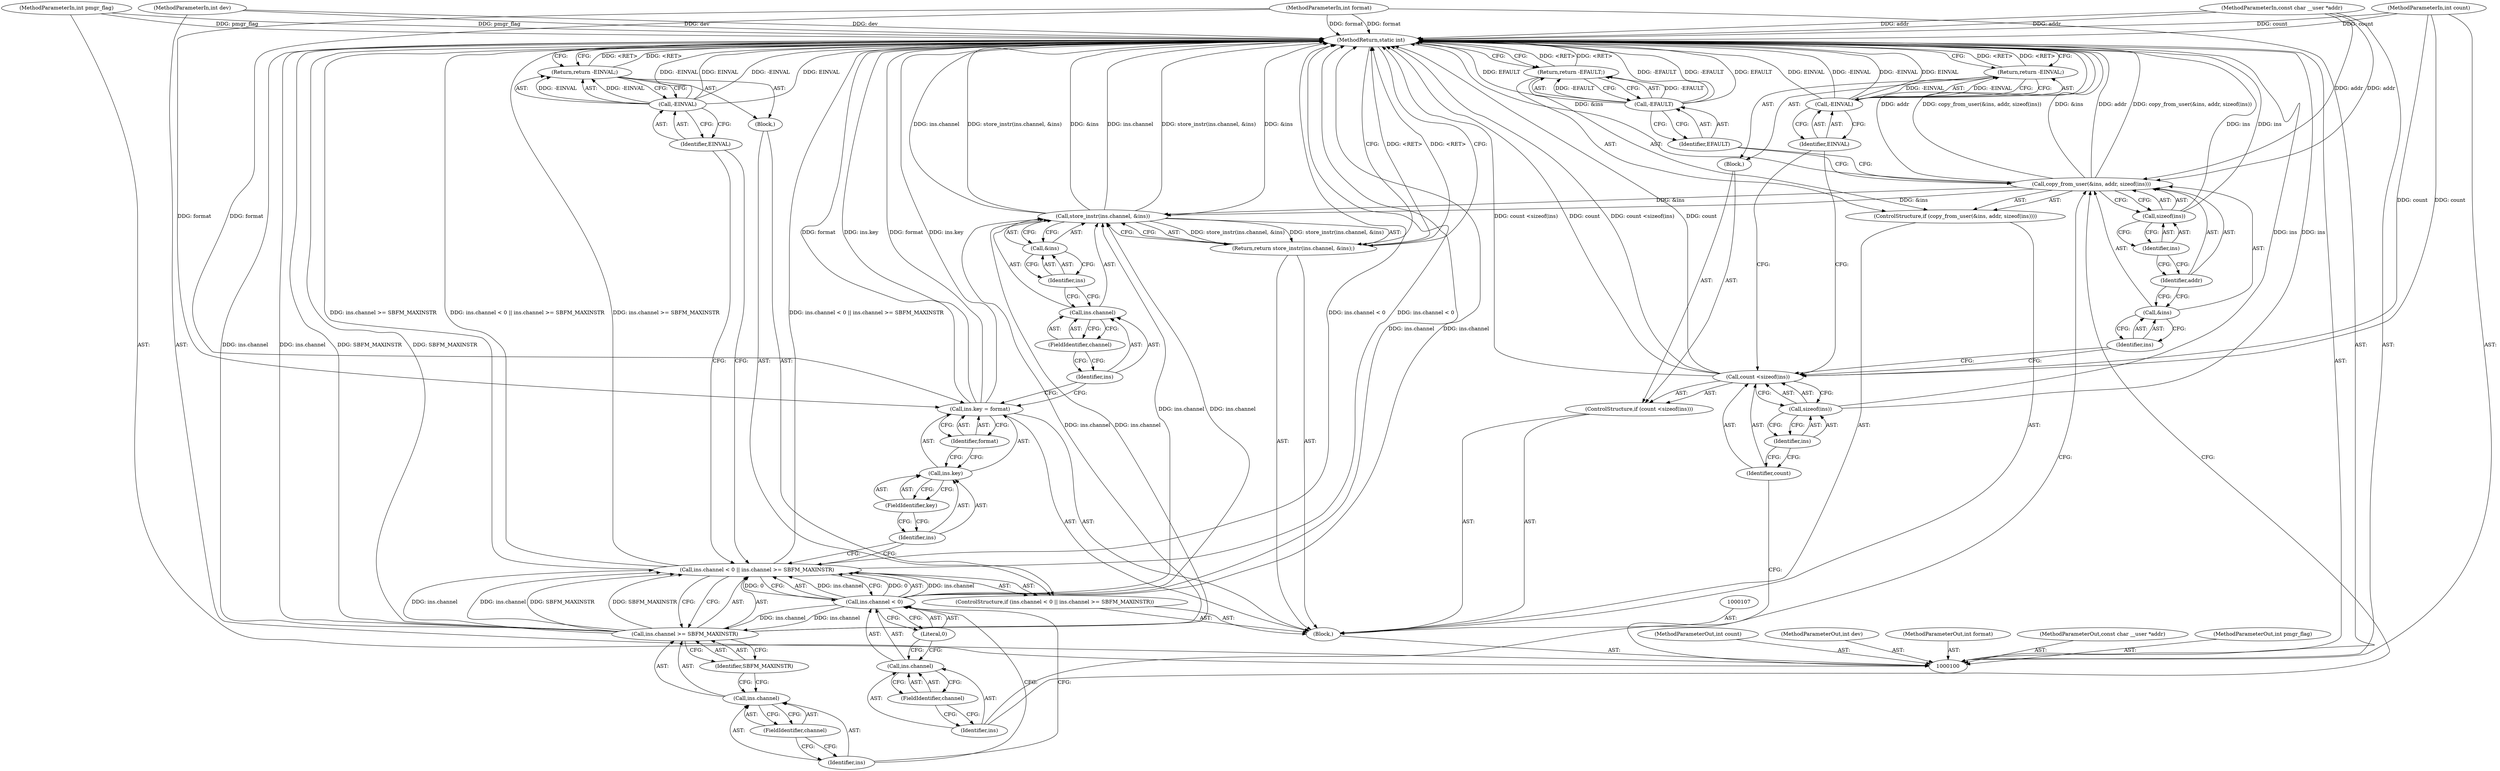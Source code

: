 digraph "0_linux_b769f49463711205d57286e64cf535ed4daf59e9_0" {
"1000155" [label="(MethodReturn,static int)"];
"1000101" [label="(MethodParameterIn,int dev)"];
"1000211" [label="(MethodParameterOut,int dev)"];
"1000102" [label="(MethodParameterIn,int format)"];
"1000212" [label="(MethodParameterOut,int format)"];
"1000103" [label="(MethodParameterIn,const char __user *addr)"];
"1000213" [label="(MethodParameterOut,const char __user *addr)"];
"1000117" [label="(ControlStructure,if (copy_from_user(&ins, addr, sizeof(ins))))"];
"1000119" [label="(Call,&ins)"];
"1000120" [label="(Identifier,ins)"];
"1000121" [label="(Identifier,addr)"];
"1000122" [label="(Call,sizeof(ins))"];
"1000123" [label="(Identifier,ins)"];
"1000118" [label="(Call,copy_from_user(&ins, addr, sizeof(ins)))"];
"1000125" [label="(Call,-EFAULT)"];
"1000126" [label="(Identifier,EFAULT)"];
"1000124" [label="(Return,return -EFAULT;)"];
"1000132" [label="(FieldIdentifier,channel)"];
"1000127" [label="(ControlStructure,if (ins.channel < 0 || ins.channel >= SBFM_MAXINSTR))"];
"1000133" [label="(Literal,0)"];
"1000134" [label="(Call,ins.channel >= SBFM_MAXINSTR)"];
"1000135" [label="(Call,ins.channel)"];
"1000136" [label="(Identifier,ins)"];
"1000137" [label="(FieldIdentifier,channel)"];
"1000138" [label="(Identifier,SBFM_MAXINSTR)"];
"1000128" [label="(Call,ins.channel < 0 || ins.channel >= SBFM_MAXINSTR)"];
"1000129" [label="(Call,ins.channel < 0)"];
"1000130" [label="(Call,ins.channel)"];
"1000131" [label="(Identifier,ins)"];
"1000139" [label="(Block,)"];
"1000142" [label="(Identifier,EINVAL)"];
"1000140" [label="(Return,return -EINVAL;)"];
"1000141" [label="(Call,-EINVAL)"];
"1000105" [label="(MethodParameterIn,int pmgr_flag)"];
"1000215" [label="(MethodParameterOut,int pmgr_flag)"];
"1000104" [label="(MethodParameterIn,int count)"];
"1000214" [label="(MethodParameterOut,int count)"];
"1000143" [label="(Call,ins.key = format)"];
"1000144" [label="(Call,ins.key)"];
"1000145" [label="(Identifier,ins)"];
"1000147" [label="(Identifier,format)"];
"1000146" [label="(FieldIdentifier,key)"];
"1000148" [label="(Return,return store_instr(ins.channel, &ins);)"];
"1000150" [label="(Call,ins.channel)"];
"1000151" [label="(Identifier,ins)"];
"1000152" [label="(FieldIdentifier,channel)"];
"1000153" [label="(Call,&ins)"];
"1000154" [label="(Identifier,ins)"];
"1000149" [label="(Call,store_instr(ins.channel, &ins))"];
"1000106" [label="(Block,)"];
"1000108" [label="(ControlStructure,if (count <sizeof(ins)))"];
"1000111" [label="(Call,sizeof(ins))"];
"1000112" [label="(Identifier,ins)"];
"1000109" [label="(Call,count <sizeof(ins))"];
"1000110" [label="(Identifier,count)"];
"1000113" [label="(Block,)"];
"1000115" [label="(Call,-EINVAL)"];
"1000116" [label="(Identifier,EINVAL)"];
"1000114" [label="(Return,return -EINVAL;)"];
"1000155" -> "1000100"  [label="AST: "];
"1000155" -> "1000114"  [label="CFG: "];
"1000155" -> "1000124"  [label="CFG: "];
"1000155" -> "1000140"  [label="CFG: "];
"1000155" -> "1000148"  [label="CFG: "];
"1000124" -> "1000155"  [label="DDG: <RET>"];
"1000148" -> "1000155"  [label="DDG: <RET>"];
"1000141" -> "1000155"  [label="DDG: EINVAL"];
"1000141" -> "1000155"  [label="DDG: -EINVAL"];
"1000125" -> "1000155"  [label="DDG: -EFAULT"];
"1000125" -> "1000155"  [label="DDG: EFAULT"];
"1000104" -> "1000155"  [label="DDG: count"];
"1000105" -> "1000155"  [label="DDG: pmgr_flag"];
"1000149" -> "1000155"  [label="DDG: store_instr(ins.channel, &ins)"];
"1000149" -> "1000155"  [label="DDG: &ins"];
"1000149" -> "1000155"  [label="DDG: ins.channel"];
"1000118" -> "1000155"  [label="DDG: copy_from_user(&ins, addr, sizeof(ins))"];
"1000118" -> "1000155"  [label="DDG: &ins"];
"1000118" -> "1000155"  [label="DDG: addr"];
"1000109" -> "1000155"  [label="DDG: count <sizeof(ins)"];
"1000109" -> "1000155"  [label="DDG: count"];
"1000129" -> "1000155"  [label="DDG: ins.channel"];
"1000122" -> "1000155"  [label="DDG: ins"];
"1000128" -> "1000155"  [label="DDG: ins.channel < 0"];
"1000128" -> "1000155"  [label="DDG: ins.channel >= SBFM_MAXINSTR"];
"1000128" -> "1000155"  [label="DDG: ins.channel < 0 || ins.channel >= SBFM_MAXINSTR"];
"1000103" -> "1000155"  [label="DDG: addr"];
"1000143" -> "1000155"  [label="DDG: ins.key"];
"1000143" -> "1000155"  [label="DDG: format"];
"1000115" -> "1000155"  [label="DDG: -EINVAL"];
"1000115" -> "1000155"  [label="DDG: EINVAL"];
"1000102" -> "1000155"  [label="DDG: format"];
"1000111" -> "1000155"  [label="DDG: ins"];
"1000134" -> "1000155"  [label="DDG: ins.channel"];
"1000134" -> "1000155"  [label="DDG: SBFM_MAXINSTR"];
"1000101" -> "1000155"  [label="DDG: dev"];
"1000140" -> "1000155"  [label="DDG: <RET>"];
"1000114" -> "1000155"  [label="DDG: <RET>"];
"1000101" -> "1000100"  [label="AST: "];
"1000101" -> "1000155"  [label="DDG: dev"];
"1000211" -> "1000100"  [label="AST: "];
"1000102" -> "1000100"  [label="AST: "];
"1000102" -> "1000155"  [label="DDG: format"];
"1000102" -> "1000143"  [label="DDG: format"];
"1000212" -> "1000100"  [label="AST: "];
"1000103" -> "1000100"  [label="AST: "];
"1000103" -> "1000155"  [label="DDG: addr"];
"1000103" -> "1000118"  [label="DDG: addr"];
"1000213" -> "1000100"  [label="AST: "];
"1000117" -> "1000106"  [label="AST: "];
"1000118" -> "1000117"  [label="AST: "];
"1000124" -> "1000117"  [label="AST: "];
"1000119" -> "1000118"  [label="AST: "];
"1000119" -> "1000120"  [label="CFG: "];
"1000120" -> "1000119"  [label="AST: "];
"1000121" -> "1000119"  [label="CFG: "];
"1000120" -> "1000119"  [label="AST: "];
"1000120" -> "1000109"  [label="CFG: "];
"1000119" -> "1000120"  [label="CFG: "];
"1000121" -> "1000118"  [label="AST: "];
"1000121" -> "1000119"  [label="CFG: "];
"1000123" -> "1000121"  [label="CFG: "];
"1000122" -> "1000118"  [label="AST: "];
"1000122" -> "1000123"  [label="CFG: "];
"1000123" -> "1000122"  [label="AST: "];
"1000118" -> "1000122"  [label="CFG: "];
"1000122" -> "1000155"  [label="DDG: ins"];
"1000123" -> "1000122"  [label="AST: "];
"1000123" -> "1000121"  [label="CFG: "];
"1000122" -> "1000123"  [label="CFG: "];
"1000118" -> "1000117"  [label="AST: "];
"1000118" -> "1000122"  [label="CFG: "];
"1000119" -> "1000118"  [label="AST: "];
"1000121" -> "1000118"  [label="AST: "];
"1000122" -> "1000118"  [label="AST: "];
"1000126" -> "1000118"  [label="CFG: "];
"1000131" -> "1000118"  [label="CFG: "];
"1000118" -> "1000155"  [label="DDG: copy_from_user(&ins, addr, sizeof(ins))"];
"1000118" -> "1000155"  [label="DDG: &ins"];
"1000118" -> "1000155"  [label="DDG: addr"];
"1000103" -> "1000118"  [label="DDG: addr"];
"1000118" -> "1000149"  [label="DDG: &ins"];
"1000125" -> "1000124"  [label="AST: "];
"1000125" -> "1000126"  [label="CFG: "];
"1000126" -> "1000125"  [label="AST: "];
"1000124" -> "1000125"  [label="CFG: "];
"1000125" -> "1000155"  [label="DDG: -EFAULT"];
"1000125" -> "1000155"  [label="DDG: EFAULT"];
"1000125" -> "1000124"  [label="DDG: -EFAULT"];
"1000126" -> "1000125"  [label="AST: "];
"1000126" -> "1000118"  [label="CFG: "];
"1000125" -> "1000126"  [label="CFG: "];
"1000124" -> "1000117"  [label="AST: "];
"1000124" -> "1000125"  [label="CFG: "];
"1000125" -> "1000124"  [label="AST: "];
"1000155" -> "1000124"  [label="CFG: "];
"1000124" -> "1000155"  [label="DDG: <RET>"];
"1000125" -> "1000124"  [label="DDG: -EFAULT"];
"1000132" -> "1000130"  [label="AST: "];
"1000132" -> "1000131"  [label="CFG: "];
"1000130" -> "1000132"  [label="CFG: "];
"1000127" -> "1000106"  [label="AST: "];
"1000128" -> "1000127"  [label="AST: "];
"1000139" -> "1000127"  [label="AST: "];
"1000133" -> "1000129"  [label="AST: "];
"1000133" -> "1000130"  [label="CFG: "];
"1000129" -> "1000133"  [label="CFG: "];
"1000134" -> "1000128"  [label="AST: "];
"1000134" -> "1000138"  [label="CFG: "];
"1000135" -> "1000134"  [label="AST: "];
"1000138" -> "1000134"  [label="AST: "];
"1000128" -> "1000134"  [label="CFG: "];
"1000134" -> "1000155"  [label="DDG: ins.channel"];
"1000134" -> "1000155"  [label="DDG: SBFM_MAXINSTR"];
"1000134" -> "1000128"  [label="DDG: ins.channel"];
"1000134" -> "1000128"  [label="DDG: SBFM_MAXINSTR"];
"1000129" -> "1000134"  [label="DDG: ins.channel"];
"1000134" -> "1000149"  [label="DDG: ins.channel"];
"1000135" -> "1000134"  [label="AST: "];
"1000135" -> "1000137"  [label="CFG: "];
"1000136" -> "1000135"  [label="AST: "];
"1000137" -> "1000135"  [label="AST: "];
"1000138" -> "1000135"  [label="CFG: "];
"1000136" -> "1000135"  [label="AST: "];
"1000136" -> "1000129"  [label="CFG: "];
"1000137" -> "1000136"  [label="CFG: "];
"1000137" -> "1000135"  [label="AST: "];
"1000137" -> "1000136"  [label="CFG: "];
"1000135" -> "1000137"  [label="CFG: "];
"1000138" -> "1000134"  [label="AST: "];
"1000138" -> "1000135"  [label="CFG: "];
"1000134" -> "1000138"  [label="CFG: "];
"1000128" -> "1000127"  [label="AST: "];
"1000128" -> "1000129"  [label="CFG: "];
"1000128" -> "1000134"  [label="CFG: "];
"1000129" -> "1000128"  [label="AST: "];
"1000134" -> "1000128"  [label="AST: "];
"1000142" -> "1000128"  [label="CFG: "];
"1000145" -> "1000128"  [label="CFG: "];
"1000128" -> "1000155"  [label="DDG: ins.channel < 0"];
"1000128" -> "1000155"  [label="DDG: ins.channel >= SBFM_MAXINSTR"];
"1000128" -> "1000155"  [label="DDG: ins.channel < 0 || ins.channel >= SBFM_MAXINSTR"];
"1000129" -> "1000128"  [label="DDG: ins.channel"];
"1000129" -> "1000128"  [label="DDG: 0"];
"1000134" -> "1000128"  [label="DDG: ins.channel"];
"1000134" -> "1000128"  [label="DDG: SBFM_MAXINSTR"];
"1000129" -> "1000128"  [label="AST: "];
"1000129" -> "1000133"  [label="CFG: "];
"1000130" -> "1000129"  [label="AST: "];
"1000133" -> "1000129"  [label="AST: "];
"1000136" -> "1000129"  [label="CFG: "];
"1000128" -> "1000129"  [label="CFG: "];
"1000129" -> "1000155"  [label="DDG: ins.channel"];
"1000129" -> "1000128"  [label="DDG: ins.channel"];
"1000129" -> "1000128"  [label="DDG: 0"];
"1000129" -> "1000134"  [label="DDG: ins.channel"];
"1000129" -> "1000149"  [label="DDG: ins.channel"];
"1000130" -> "1000129"  [label="AST: "];
"1000130" -> "1000132"  [label="CFG: "];
"1000131" -> "1000130"  [label="AST: "];
"1000132" -> "1000130"  [label="AST: "];
"1000133" -> "1000130"  [label="CFG: "];
"1000131" -> "1000130"  [label="AST: "];
"1000131" -> "1000118"  [label="CFG: "];
"1000132" -> "1000131"  [label="CFG: "];
"1000139" -> "1000127"  [label="AST: "];
"1000140" -> "1000139"  [label="AST: "];
"1000142" -> "1000141"  [label="AST: "];
"1000142" -> "1000128"  [label="CFG: "];
"1000141" -> "1000142"  [label="CFG: "];
"1000140" -> "1000139"  [label="AST: "];
"1000140" -> "1000141"  [label="CFG: "];
"1000141" -> "1000140"  [label="AST: "];
"1000155" -> "1000140"  [label="CFG: "];
"1000140" -> "1000155"  [label="DDG: <RET>"];
"1000141" -> "1000140"  [label="DDG: -EINVAL"];
"1000141" -> "1000140"  [label="AST: "];
"1000141" -> "1000142"  [label="CFG: "];
"1000142" -> "1000141"  [label="AST: "];
"1000140" -> "1000141"  [label="CFG: "];
"1000141" -> "1000155"  [label="DDG: EINVAL"];
"1000141" -> "1000155"  [label="DDG: -EINVAL"];
"1000141" -> "1000140"  [label="DDG: -EINVAL"];
"1000105" -> "1000100"  [label="AST: "];
"1000105" -> "1000155"  [label="DDG: pmgr_flag"];
"1000215" -> "1000100"  [label="AST: "];
"1000104" -> "1000100"  [label="AST: "];
"1000104" -> "1000155"  [label="DDG: count"];
"1000104" -> "1000109"  [label="DDG: count"];
"1000214" -> "1000100"  [label="AST: "];
"1000143" -> "1000106"  [label="AST: "];
"1000143" -> "1000147"  [label="CFG: "];
"1000144" -> "1000143"  [label="AST: "];
"1000147" -> "1000143"  [label="AST: "];
"1000151" -> "1000143"  [label="CFG: "];
"1000143" -> "1000155"  [label="DDG: ins.key"];
"1000143" -> "1000155"  [label="DDG: format"];
"1000102" -> "1000143"  [label="DDG: format"];
"1000144" -> "1000143"  [label="AST: "];
"1000144" -> "1000146"  [label="CFG: "];
"1000145" -> "1000144"  [label="AST: "];
"1000146" -> "1000144"  [label="AST: "];
"1000147" -> "1000144"  [label="CFG: "];
"1000145" -> "1000144"  [label="AST: "];
"1000145" -> "1000128"  [label="CFG: "];
"1000146" -> "1000145"  [label="CFG: "];
"1000147" -> "1000143"  [label="AST: "];
"1000147" -> "1000144"  [label="CFG: "];
"1000143" -> "1000147"  [label="CFG: "];
"1000146" -> "1000144"  [label="AST: "];
"1000146" -> "1000145"  [label="CFG: "];
"1000144" -> "1000146"  [label="CFG: "];
"1000148" -> "1000106"  [label="AST: "];
"1000148" -> "1000149"  [label="CFG: "];
"1000149" -> "1000148"  [label="AST: "];
"1000155" -> "1000148"  [label="CFG: "];
"1000148" -> "1000155"  [label="DDG: <RET>"];
"1000149" -> "1000148"  [label="DDG: store_instr(ins.channel, &ins)"];
"1000150" -> "1000149"  [label="AST: "];
"1000150" -> "1000152"  [label="CFG: "];
"1000151" -> "1000150"  [label="AST: "];
"1000152" -> "1000150"  [label="AST: "];
"1000154" -> "1000150"  [label="CFG: "];
"1000151" -> "1000150"  [label="AST: "];
"1000151" -> "1000143"  [label="CFG: "];
"1000152" -> "1000151"  [label="CFG: "];
"1000152" -> "1000150"  [label="AST: "];
"1000152" -> "1000151"  [label="CFG: "];
"1000150" -> "1000152"  [label="CFG: "];
"1000153" -> "1000149"  [label="AST: "];
"1000153" -> "1000154"  [label="CFG: "];
"1000154" -> "1000153"  [label="AST: "];
"1000149" -> "1000153"  [label="CFG: "];
"1000154" -> "1000153"  [label="AST: "];
"1000154" -> "1000150"  [label="CFG: "];
"1000153" -> "1000154"  [label="CFG: "];
"1000149" -> "1000148"  [label="AST: "];
"1000149" -> "1000153"  [label="CFG: "];
"1000150" -> "1000149"  [label="AST: "];
"1000153" -> "1000149"  [label="AST: "];
"1000148" -> "1000149"  [label="CFG: "];
"1000149" -> "1000155"  [label="DDG: store_instr(ins.channel, &ins)"];
"1000149" -> "1000155"  [label="DDG: &ins"];
"1000149" -> "1000155"  [label="DDG: ins.channel"];
"1000149" -> "1000148"  [label="DDG: store_instr(ins.channel, &ins)"];
"1000129" -> "1000149"  [label="DDG: ins.channel"];
"1000134" -> "1000149"  [label="DDG: ins.channel"];
"1000118" -> "1000149"  [label="DDG: &ins"];
"1000106" -> "1000100"  [label="AST: "];
"1000107" -> "1000106"  [label="AST: "];
"1000108" -> "1000106"  [label="AST: "];
"1000117" -> "1000106"  [label="AST: "];
"1000127" -> "1000106"  [label="AST: "];
"1000143" -> "1000106"  [label="AST: "];
"1000148" -> "1000106"  [label="AST: "];
"1000108" -> "1000106"  [label="AST: "];
"1000109" -> "1000108"  [label="AST: "];
"1000113" -> "1000108"  [label="AST: "];
"1000111" -> "1000109"  [label="AST: "];
"1000111" -> "1000112"  [label="CFG: "];
"1000112" -> "1000111"  [label="AST: "];
"1000109" -> "1000111"  [label="CFG: "];
"1000111" -> "1000155"  [label="DDG: ins"];
"1000112" -> "1000111"  [label="AST: "];
"1000112" -> "1000110"  [label="CFG: "];
"1000111" -> "1000112"  [label="CFG: "];
"1000109" -> "1000108"  [label="AST: "];
"1000109" -> "1000111"  [label="CFG: "];
"1000110" -> "1000109"  [label="AST: "];
"1000111" -> "1000109"  [label="AST: "];
"1000116" -> "1000109"  [label="CFG: "];
"1000120" -> "1000109"  [label="CFG: "];
"1000109" -> "1000155"  [label="DDG: count <sizeof(ins)"];
"1000109" -> "1000155"  [label="DDG: count"];
"1000104" -> "1000109"  [label="DDG: count"];
"1000110" -> "1000109"  [label="AST: "];
"1000110" -> "1000100"  [label="CFG: "];
"1000112" -> "1000110"  [label="CFG: "];
"1000113" -> "1000108"  [label="AST: "];
"1000114" -> "1000113"  [label="AST: "];
"1000115" -> "1000114"  [label="AST: "];
"1000115" -> "1000116"  [label="CFG: "];
"1000116" -> "1000115"  [label="AST: "];
"1000114" -> "1000115"  [label="CFG: "];
"1000115" -> "1000155"  [label="DDG: -EINVAL"];
"1000115" -> "1000155"  [label="DDG: EINVAL"];
"1000115" -> "1000114"  [label="DDG: -EINVAL"];
"1000116" -> "1000115"  [label="AST: "];
"1000116" -> "1000109"  [label="CFG: "];
"1000115" -> "1000116"  [label="CFG: "];
"1000114" -> "1000113"  [label="AST: "];
"1000114" -> "1000115"  [label="CFG: "];
"1000115" -> "1000114"  [label="AST: "];
"1000155" -> "1000114"  [label="CFG: "];
"1000114" -> "1000155"  [label="DDG: <RET>"];
"1000115" -> "1000114"  [label="DDG: -EINVAL"];
}
